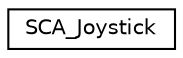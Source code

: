 digraph G
{
  edge [fontname="Helvetica",fontsize="10",labelfontname="Helvetica",labelfontsize="10"];
  node [fontname="Helvetica",fontsize="10",shape=record];
  rankdir=LR;
  Node1 [label="SCA_Joystick",height=0.2,width=0.4,color="black", fillcolor="white", style="filled",URL="$d1/d65/classSCA__Joystick.html"];
}
